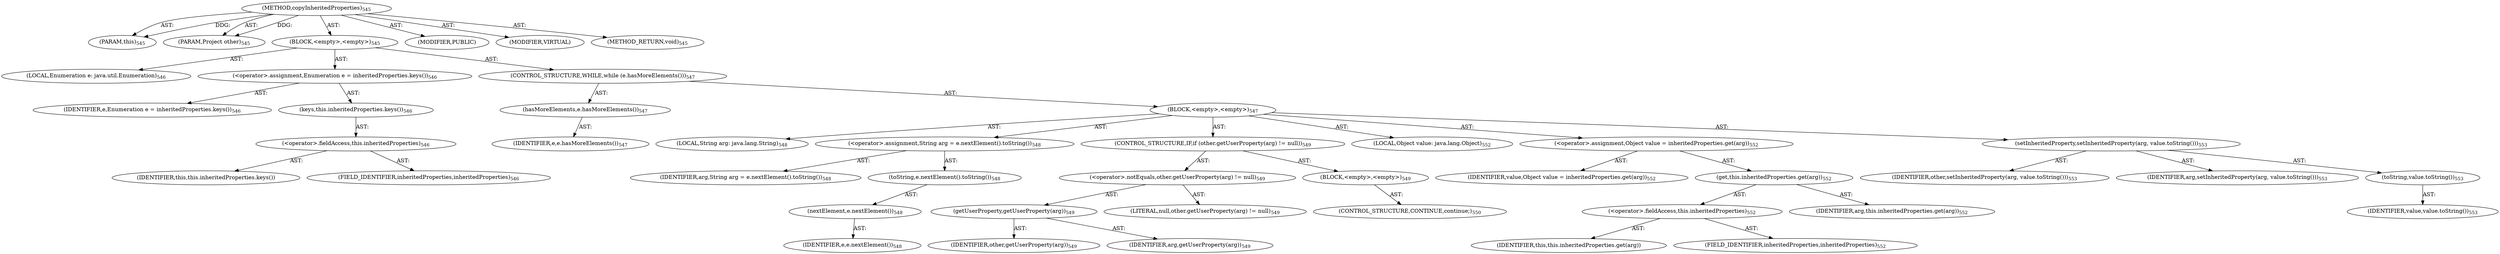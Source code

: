 digraph "copyInheritedProperties" {  
"111669149713" [label = <(METHOD,copyInheritedProperties)<SUB>545</SUB>> ]
"115964117043" [label = <(PARAM,this)<SUB>545</SUB>> ]
"115964117044" [label = <(PARAM,Project other)<SUB>545</SUB>> ]
"25769803822" [label = <(BLOCK,&lt;empty&gt;,&lt;empty&gt;)<SUB>545</SUB>> ]
"94489280538" [label = <(LOCAL,Enumeration e: java.util.Enumeration)<SUB>546</SUB>> ]
"30064771275" [label = <(&lt;operator&gt;.assignment,Enumeration e = inheritedProperties.keys())<SUB>546</SUB>> ]
"68719476956" [label = <(IDENTIFIER,e,Enumeration e = inheritedProperties.keys())<SUB>546</SUB>> ]
"30064771276" [label = <(keys,this.inheritedProperties.keys())<SUB>546</SUB>> ]
"30064771277" [label = <(&lt;operator&gt;.fieldAccess,this.inheritedProperties)<SUB>546</SUB>> ]
"68719476957" [label = <(IDENTIFIER,this,this.inheritedProperties.keys())> ]
"55834574890" [label = <(FIELD_IDENTIFIER,inheritedProperties,inheritedProperties)<SUB>546</SUB>> ]
"47244640285" [label = <(CONTROL_STRUCTURE,WHILE,while (e.hasMoreElements()))<SUB>547</SUB>> ]
"30064771278" [label = <(hasMoreElements,e.hasMoreElements())<SUB>547</SUB>> ]
"68719476958" [label = <(IDENTIFIER,e,e.hasMoreElements())<SUB>547</SUB>> ]
"25769803823" [label = <(BLOCK,&lt;empty&gt;,&lt;empty&gt;)<SUB>547</SUB>> ]
"94489280539" [label = <(LOCAL,String arg: java.lang.String)<SUB>548</SUB>> ]
"30064771279" [label = <(&lt;operator&gt;.assignment,String arg = e.nextElement().toString())<SUB>548</SUB>> ]
"68719476959" [label = <(IDENTIFIER,arg,String arg = e.nextElement().toString())<SUB>548</SUB>> ]
"30064771280" [label = <(toString,e.nextElement().toString())<SUB>548</SUB>> ]
"30064771281" [label = <(nextElement,e.nextElement())<SUB>548</SUB>> ]
"68719476960" [label = <(IDENTIFIER,e,e.nextElement())<SUB>548</SUB>> ]
"47244640286" [label = <(CONTROL_STRUCTURE,IF,if (other.getUserProperty(arg) != null))<SUB>549</SUB>> ]
"30064771282" [label = <(&lt;operator&gt;.notEquals,other.getUserProperty(arg) != null)<SUB>549</SUB>> ]
"30064771283" [label = <(getUserProperty,getUserProperty(arg))<SUB>549</SUB>> ]
"68719476961" [label = <(IDENTIFIER,other,getUserProperty(arg))<SUB>549</SUB>> ]
"68719476962" [label = <(IDENTIFIER,arg,getUserProperty(arg))<SUB>549</SUB>> ]
"90194313280" [label = <(LITERAL,null,other.getUserProperty(arg) != null)<SUB>549</SUB>> ]
"25769803824" [label = <(BLOCK,&lt;empty&gt;,&lt;empty&gt;)<SUB>549</SUB>> ]
"47244640287" [label = <(CONTROL_STRUCTURE,CONTINUE,continue;)<SUB>550</SUB>> ]
"94489280540" [label = <(LOCAL,Object value: java.lang.Object)<SUB>552</SUB>> ]
"30064771284" [label = <(&lt;operator&gt;.assignment,Object value = inheritedProperties.get(arg))<SUB>552</SUB>> ]
"68719476963" [label = <(IDENTIFIER,value,Object value = inheritedProperties.get(arg))<SUB>552</SUB>> ]
"30064771285" [label = <(get,this.inheritedProperties.get(arg))<SUB>552</SUB>> ]
"30064771286" [label = <(&lt;operator&gt;.fieldAccess,this.inheritedProperties)<SUB>552</SUB>> ]
"68719476964" [label = <(IDENTIFIER,this,this.inheritedProperties.get(arg))> ]
"55834574891" [label = <(FIELD_IDENTIFIER,inheritedProperties,inheritedProperties)<SUB>552</SUB>> ]
"68719476965" [label = <(IDENTIFIER,arg,this.inheritedProperties.get(arg))<SUB>552</SUB>> ]
"30064771287" [label = <(setInheritedProperty,setInheritedProperty(arg, value.toString()))<SUB>553</SUB>> ]
"68719476966" [label = <(IDENTIFIER,other,setInheritedProperty(arg, value.toString()))<SUB>553</SUB>> ]
"68719476967" [label = <(IDENTIFIER,arg,setInheritedProperty(arg, value.toString()))<SUB>553</SUB>> ]
"30064771288" [label = <(toString,value.toString())<SUB>553</SUB>> ]
"68719476968" [label = <(IDENTIFIER,value,value.toString())<SUB>553</SUB>> ]
"133143986215" [label = <(MODIFIER,PUBLIC)> ]
"133143986216" [label = <(MODIFIER,VIRTUAL)> ]
"128849018897" [label = <(METHOD_RETURN,void)<SUB>545</SUB>> ]
  "111669149713" -> "115964117043"  [ label = "AST: "] 
  "111669149713" -> "115964117044"  [ label = "AST: "] 
  "111669149713" -> "25769803822"  [ label = "AST: "] 
  "111669149713" -> "133143986215"  [ label = "AST: "] 
  "111669149713" -> "133143986216"  [ label = "AST: "] 
  "111669149713" -> "128849018897"  [ label = "AST: "] 
  "25769803822" -> "94489280538"  [ label = "AST: "] 
  "25769803822" -> "30064771275"  [ label = "AST: "] 
  "25769803822" -> "47244640285"  [ label = "AST: "] 
  "30064771275" -> "68719476956"  [ label = "AST: "] 
  "30064771275" -> "30064771276"  [ label = "AST: "] 
  "30064771276" -> "30064771277"  [ label = "AST: "] 
  "30064771277" -> "68719476957"  [ label = "AST: "] 
  "30064771277" -> "55834574890"  [ label = "AST: "] 
  "47244640285" -> "30064771278"  [ label = "AST: "] 
  "47244640285" -> "25769803823"  [ label = "AST: "] 
  "30064771278" -> "68719476958"  [ label = "AST: "] 
  "25769803823" -> "94489280539"  [ label = "AST: "] 
  "25769803823" -> "30064771279"  [ label = "AST: "] 
  "25769803823" -> "47244640286"  [ label = "AST: "] 
  "25769803823" -> "94489280540"  [ label = "AST: "] 
  "25769803823" -> "30064771284"  [ label = "AST: "] 
  "25769803823" -> "30064771287"  [ label = "AST: "] 
  "30064771279" -> "68719476959"  [ label = "AST: "] 
  "30064771279" -> "30064771280"  [ label = "AST: "] 
  "30064771280" -> "30064771281"  [ label = "AST: "] 
  "30064771281" -> "68719476960"  [ label = "AST: "] 
  "47244640286" -> "30064771282"  [ label = "AST: "] 
  "47244640286" -> "25769803824"  [ label = "AST: "] 
  "30064771282" -> "30064771283"  [ label = "AST: "] 
  "30064771282" -> "90194313280"  [ label = "AST: "] 
  "30064771283" -> "68719476961"  [ label = "AST: "] 
  "30064771283" -> "68719476962"  [ label = "AST: "] 
  "25769803824" -> "47244640287"  [ label = "AST: "] 
  "30064771284" -> "68719476963"  [ label = "AST: "] 
  "30064771284" -> "30064771285"  [ label = "AST: "] 
  "30064771285" -> "30064771286"  [ label = "AST: "] 
  "30064771285" -> "68719476965"  [ label = "AST: "] 
  "30064771286" -> "68719476964"  [ label = "AST: "] 
  "30064771286" -> "55834574891"  [ label = "AST: "] 
  "30064771287" -> "68719476966"  [ label = "AST: "] 
  "30064771287" -> "68719476967"  [ label = "AST: "] 
  "30064771287" -> "30064771288"  [ label = "AST: "] 
  "30064771288" -> "68719476968"  [ label = "AST: "] 
  "111669149713" -> "115964117043"  [ label = "DDG: "] 
  "111669149713" -> "115964117044"  [ label = "DDG: "] 
}
